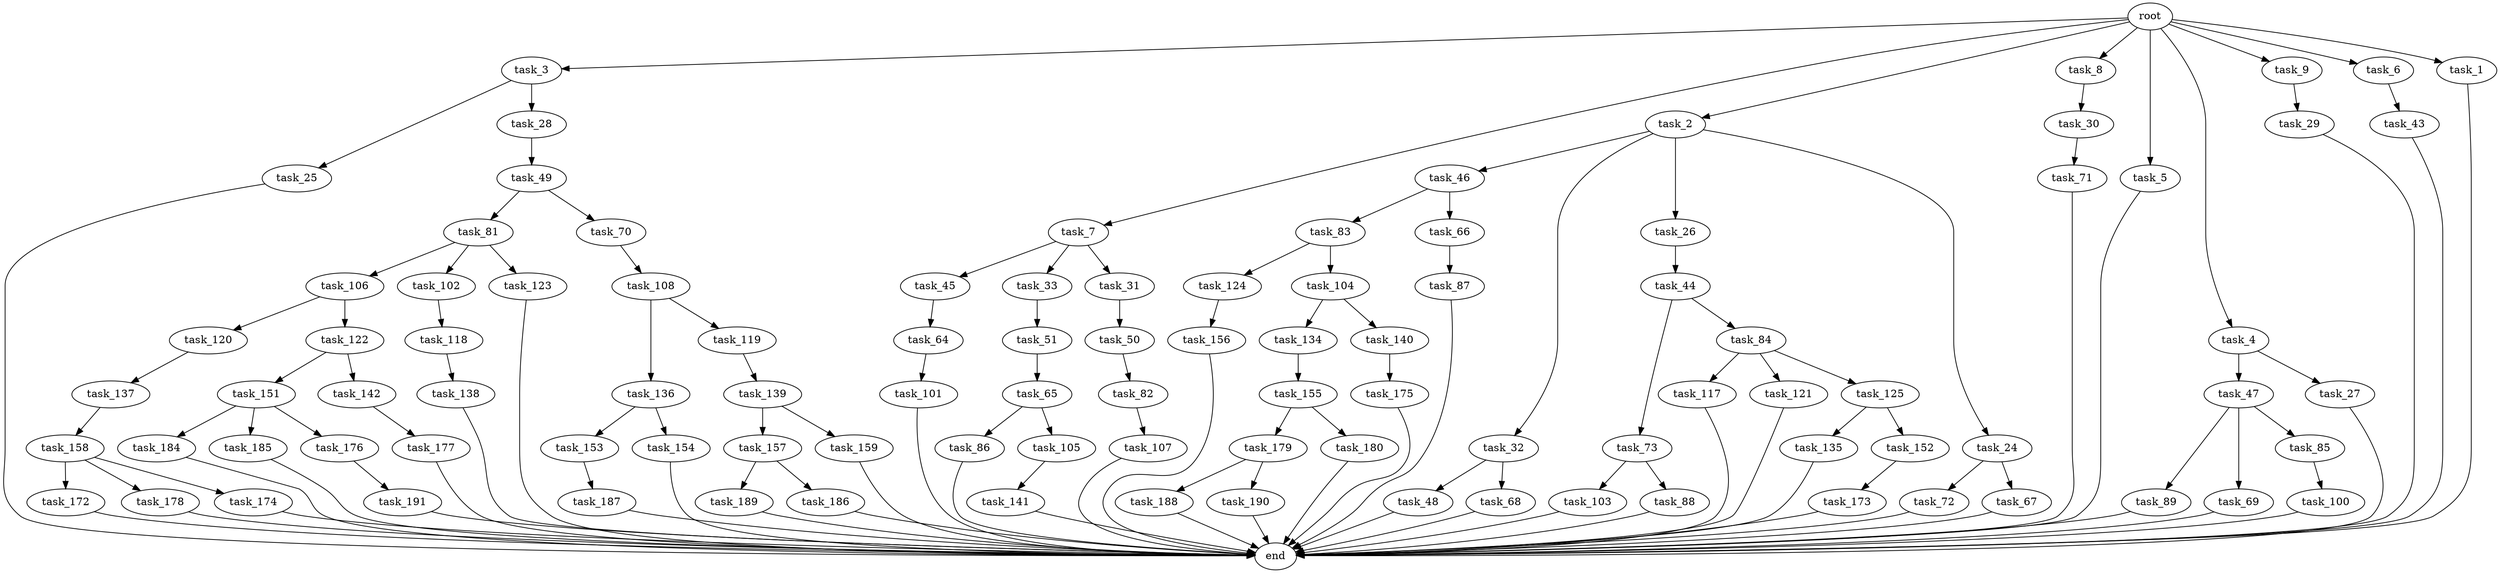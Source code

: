 digraph G {
  task_173 [size="54975581388.800003"];
  task_73 [size="3435973836.800000"];
  task_65 [size="42090679500.800003"];
  task_45 [size="42090679500.800003"];
  task_151 [size="54975581388.800003"];
  task_89 [size="3435973836.800000"];
  task_100 [size="85899345920.000000"];
  task_153 [size="7730941132.800000"];
  task_47 [size="13743895347.200001"];
  task_3 [size="102.400000"];
  task_7 [size="102.400000"];
  task_30 [size="69578470195.199997"];
  task_2 [size="102.400000"];
  end [size="0.000000"];
  task_8 [size="102.400000"];
  task_44 [size="3435973836.800000"];
  task_172 [size="54975581388.800003"];
  task_69 [size="3435973836.800000"];
  task_84 [size="3435973836.800000"];
  task_49 [size="3435973836.800000"];
  task_184 [size="42090679500.800003"];
  task_187 [size="54975581388.800003"];
  task_86 [size="21474836480.000000"];
  task_117 [size="21474836480.000000"];
  task_43 [size="13743895347.200001"];
  task_33 [size="42090679500.800003"];
  task_118 [size="3435973836.800000"];
  task_189 [size="85899345920.000000"];
  task_71 [size="30923764531.200001"];
  task_105 [size="21474836480.000000"];
  task_135 [size="21474836480.000000"];
  task_5 [size="102.400000"];
  task_48 [size="85899345920.000000"];
  task_4 [size="102.400000"];
  task_157 [size="85899345920.000000"];
  task_185 [size="42090679500.800003"];
  task_176 [size="42090679500.800003"];
  task_120 [size="7730941132.800000"];
  task_31 [size="42090679500.800003"];
  task_82 [size="7730941132.800000"];
  task_50 [size="3435973836.800000"];
  task_83 [size="3435973836.800000"];
  task_191 [size="21474836480.000000"];
  task_103 [size="7730941132.800000"];
  task_134 [size="85899345920.000000"];
  task_9 [size="102.400000"];
  task_46 [size="30923764531.200001"];
  task_175 [size="69578470195.199997"];
  task_124 [size="54975581388.800003"];
  task_121 [size="21474836480.000000"];
  task_186 [size="85899345920.000000"];
  task_107 [size="21474836480.000000"];
  task_25 [size="7730941132.800000"];
  task_27 [size="13743895347.200001"];
  task_179 [size="30923764531.200001"];
  task_6 [size="102.400000"];
  task_51 [size="7730941132.800000"];
  task_66 [size="3435973836.800000"];
  task_142 [size="54975581388.800003"];
  root [size="0.000000"];
  task_136 [size="85899345920.000000"];
  task_32 [size="30923764531.200001"];
  task_152 [size="21474836480.000000"];
  task_141 [size="42090679500.800003"];
  task_188 [size="13743895347.200001"];
  task_72 [size="54975581388.800003"];
  task_180 [size="30923764531.200001"];
  task_81 [size="7730941132.800000"];
  task_88 [size="7730941132.800000"];
  task_26 [size="30923764531.200001"];
  task_154 [size="7730941132.800000"];
  task_140 [size="85899345920.000000"];
  task_87 [size="21474836480.000000"];
  task_29 [size="85899345920.000000"];
  task_106 [size="21474836480.000000"];
  task_122 [size="7730941132.800000"];
  task_119 [size="85899345920.000000"];
  task_85 [size="3435973836.800000"];
  task_24 [size="30923764531.200001"];
  task_101 [size="21474836480.000000"];
  task_28 [size="7730941132.800000"];
  task_67 [size="54975581388.800003"];
  task_178 [size="54975581388.800003"];
  task_159 [size="85899345920.000000"];
  task_125 [size="21474836480.000000"];
  task_102 [size="21474836480.000000"];
  task_155 [size="85899345920.000000"];
  task_158 [size="3435973836.800000"];
  task_137 [size="30923764531.200001"];
  task_138 [size="13743895347.200001"];
  task_139 [size="30923764531.200001"];
  task_177 [size="3435973836.800000"];
  task_190 [size="13743895347.200001"];
  task_156 [size="85899345920.000000"];
  task_1 [size="102.400000"];
  task_108 [size="85899345920.000000"];
  task_68 [size="85899345920.000000"];
  task_104 [size="54975581388.800003"];
  task_70 [size="7730941132.800000"];
  task_174 [size="54975581388.800003"];
  task_64 [size="30923764531.200001"];
  task_123 [size="21474836480.000000"];

  task_173 -> end [size="1.000000"];
  task_73 -> task_88 [size="75497472.000000"];
  task_73 -> task_103 [size="75497472.000000"];
  task_65 -> task_105 [size="209715200.000000"];
  task_65 -> task_86 [size="209715200.000000"];
  task_45 -> task_64 [size="301989888.000000"];
  task_151 -> task_176 [size="411041792.000000"];
  task_151 -> task_185 [size="411041792.000000"];
  task_151 -> task_184 [size="411041792.000000"];
  task_89 -> end [size="1.000000"];
  task_100 -> end [size="1.000000"];
  task_153 -> task_187 [size="536870912.000000"];
  task_47 -> task_89 [size="33554432.000000"];
  task_47 -> task_85 [size="33554432.000000"];
  task_47 -> task_69 [size="33554432.000000"];
  task_3 -> task_28 [size="75497472.000000"];
  task_3 -> task_25 [size="75497472.000000"];
  task_7 -> task_31 [size="411041792.000000"];
  task_7 -> task_33 [size="411041792.000000"];
  task_7 -> task_45 [size="411041792.000000"];
  task_30 -> task_71 [size="301989888.000000"];
  task_2 -> task_24 [size="301989888.000000"];
  task_2 -> task_26 [size="301989888.000000"];
  task_2 -> task_32 [size="301989888.000000"];
  task_2 -> task_46 [size="301989888.000000"];
  task_8 -> task_30 [size="679477248.000000"];
  task_44 -> task_84 [size="33554432.000000"];
  task_44 -> task_73 [size="33554432.000000"];
  task_172 -> end [size="1.000000"];
  task_69 -> end [size="1.000000"];
  task_84 -> task_117 [size="209715200.000000"];
  task_84 -> task_125 [size="209715200.000000"];
  task_84 -> task_121 [size="209715200.000000"];
  task_49 -> task_70 [size="75497472.000000"];
  task_49 -> task_81 [size="75497472.000000"];
  task_184 -> end [size="1.000000"];
  task_187 -> end [size="1.000000"];
  task_86 -> end [size="1.000000"];
  task_117 -> end [size="1.000000"];
  task_43 -> end [size="1.000000"];
  task_33 -> task_51 [size="75497472.000000"];
  task_118 -> task_138 [size="134217728.000000"];
  task_189 -> end [size="1.000000"];
  task_71 -> end [size="1.000000"];
  task_105 -> task_141 [size="411041792.000000"];
  task_135 -> end [size="1.000000"];
  task_5 -> end [size="1.000000"];
  task_48 -> end [size="1.000000"];
  task_4 -> task_47 [size="134217728.000000"];
  task_4 -> task_27 [size="134217728.000000"];
  task_157 -> task_186 [size="838860800.000000"];
  task_157 -> task_189 [size="838860800.000000"];
  task_185 -> end [size="1.000000"];
  task_176 -> task_191 [size="209715200.000000"];
  task_120 -> task_137 [size="301989888.000000"];
  task_31 -> task_50 [size="33554432.000000"];
  task_82 -> task_107 [size="209715200.000000"];
  task_50 -> task_82 [size="75497472.000000"];
  task_83 -> task_104 [size="536870912.000000"];
  task_83 -> task_124 [size="536870912.000000"];
  task_191 -> end [size="1.000000"];
  task_103 -> end [size="1.000000"];
  task_134 -> task_155 [size="838860800.000000"];
  task_9 -> task_29 [size="838860800.000000"];
  task_46 -> task_83 [size="33554432.000000"];
  task_46 -> task_66 [size="33554432.000000"];
  task_175 -> end [size="1.000000"];
  task_124 -> task_156 [size="838860800.000000"];
  task_121 -> end [size="1.000000"];
  task_186 -> end [size="1.000000"];
  task_107 -> end [size="1.000000"];
  task_25 -> end [size="1.000000"];
  task_27 -> end [size="1.000000"];
  task_179 -> task_188 [size="134217728.000000"];
  task_179 -> task_190 [size="134217728.000000"];
  task_6 -> task_43 [size="134217728.000000"];
  task_51 -> task_65 [size="411041792.000000"];
  task_66 -> task_87 [size="209715200.000000"];
  task_142 -> task_177 [size="33554432.000000"];
  root -> task_8 [size="1.000000"];
  root -> task_9 [size="1.000000"];
  root -> task_3 [size="1.000000"];
  root -> task_7 [size="1.000000"];
  root -> task_6 [size="1.000000"];
  root -> task_1 [size="1.000000"];
  root -> task_5 [size="1.000000"];
  root -> task_2 [size="1.000000"];
  root -> task_4 [size="1.000000"];
  task_136 -> task_153 [size="75497472.000000"];
  task_136 -> task_154 [size="75497472.000000"];
  task_32 -> task_48 [size="838860800.000000"];
  task_32 -> task_68 [size="838860800.000000"];
  task_152 -> task_173 [size="536870912.000000"];
  task_141 -> end [size="1.000000"];
  task_188 -> end [size="1.000000"];
  task_72 -> end [size="1.000000"];
  task_180 -> end [size="1.000000"];
  task_81 -> task_102 [size="209715200.000000"];
  task_81 -> task_106 [size="209715200.000000"];
  task_81 -> task_123 [size="209715200.000000"];
  task_88 -> end [size="1.000000"];
  task_26 -> task_44 [size="33554432.000000"];
  task_154 -> end [size="1.000000"];
  task_140 -> task_175 [size="679477248.000000"];
  task_87 -> end [size="1.000000"];
  task_29 -> end [size="1.000000"];
  task_106 -> task_120 [size="75497472.000000"];
  task_106 -> task_122 [size="75497472.000000"];
  task_122 -> task_151 [size="536870912.000000"];
  task_122 -> task_142 [size="536870912.000000"];
  task_119 -> task_139 [size="301989888.000000"];
  task_85 -> task_100 [size="838860800.000000"];
  task_24 -> task_72 [size="536870912.000000"];
  task_24 -> task_67 [size="536870912.000000"];
  task_101 -> end [size="1.000000"];
  task_28 -> task_49 [size="33554432.000000"];
  task_67 -> end [size="1.000000"];
  task_178 -> end [size="1.000000"];
  task_159 -> end [size="1.000000"];
  task_125 -> task_135 [size="209715200.000000"];
  task_125 -> task_152 [size="209715200.000000"];
  task_102 -> task_118 [size="33554432.000000"];
  task_155 -> task_179 [size="301989888.000000"];
  task_155 -> task_180 [size="301989888.000000"];
  task_158 -> task_174 [size="536870912.000000"];
  task_158 -> task_172 [size="536870912.000000"];
  task_158 -> task_178 [size="536870912.000000"];
  task_137 -> task_158 [size="33554432.000000"];
  task_138 -> end [size="1.000000"];
  task_139 -> task_157 [size="838860800.000000"];
  task_139 -> task_159 [size="838860800.000000"];
  task_177 -> end [size="1.000000"];
  task_190 -> end [size="1.000000"];
  task_156 -> end [size="1.000000"];
  task_1 -> end [size="1.000000"];
  task_108 -> task_119 [size="838860800.000000"];
  task_108 -> task_136 [size="838860800.000000"];
  task_68 -> end [size="1.000000"];
  task_104 -> task_140 [size="838860800.000000"];
  task_104 -> task_134 [size="838860800.000000"];
  task_70 -> task_108 [size="838860800.000000"];
  task_174 -> end [size="1.000000"];
  task_64 -> task_101 [size="209715200.000000"];
  task_123 -> end [size="1.000000"];
}
